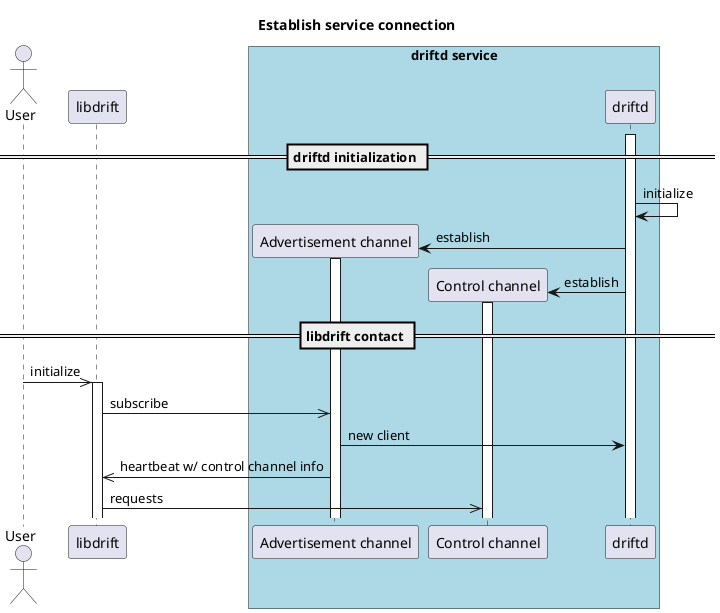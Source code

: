 @startuml establish.png
title Establish service connection

actor User
participant "libdrift" as A

box "driftd service" #LightBlue

participant "Advertisement channel" as B
participant "Control channel" as C
participant "driftd" as D
end box

== driftd initialization ==

activate D
D -> D : initialize

create B
D -> B : establish
activate B

create C
D -> C : establish
activate C

== libdrift contact ==

User ->> A: initialize
activate A

A ->> B: subscribe

B -> D: new client
B ->> A: heartbeat w/ control channel info

A ->> C: requests

@enduml

